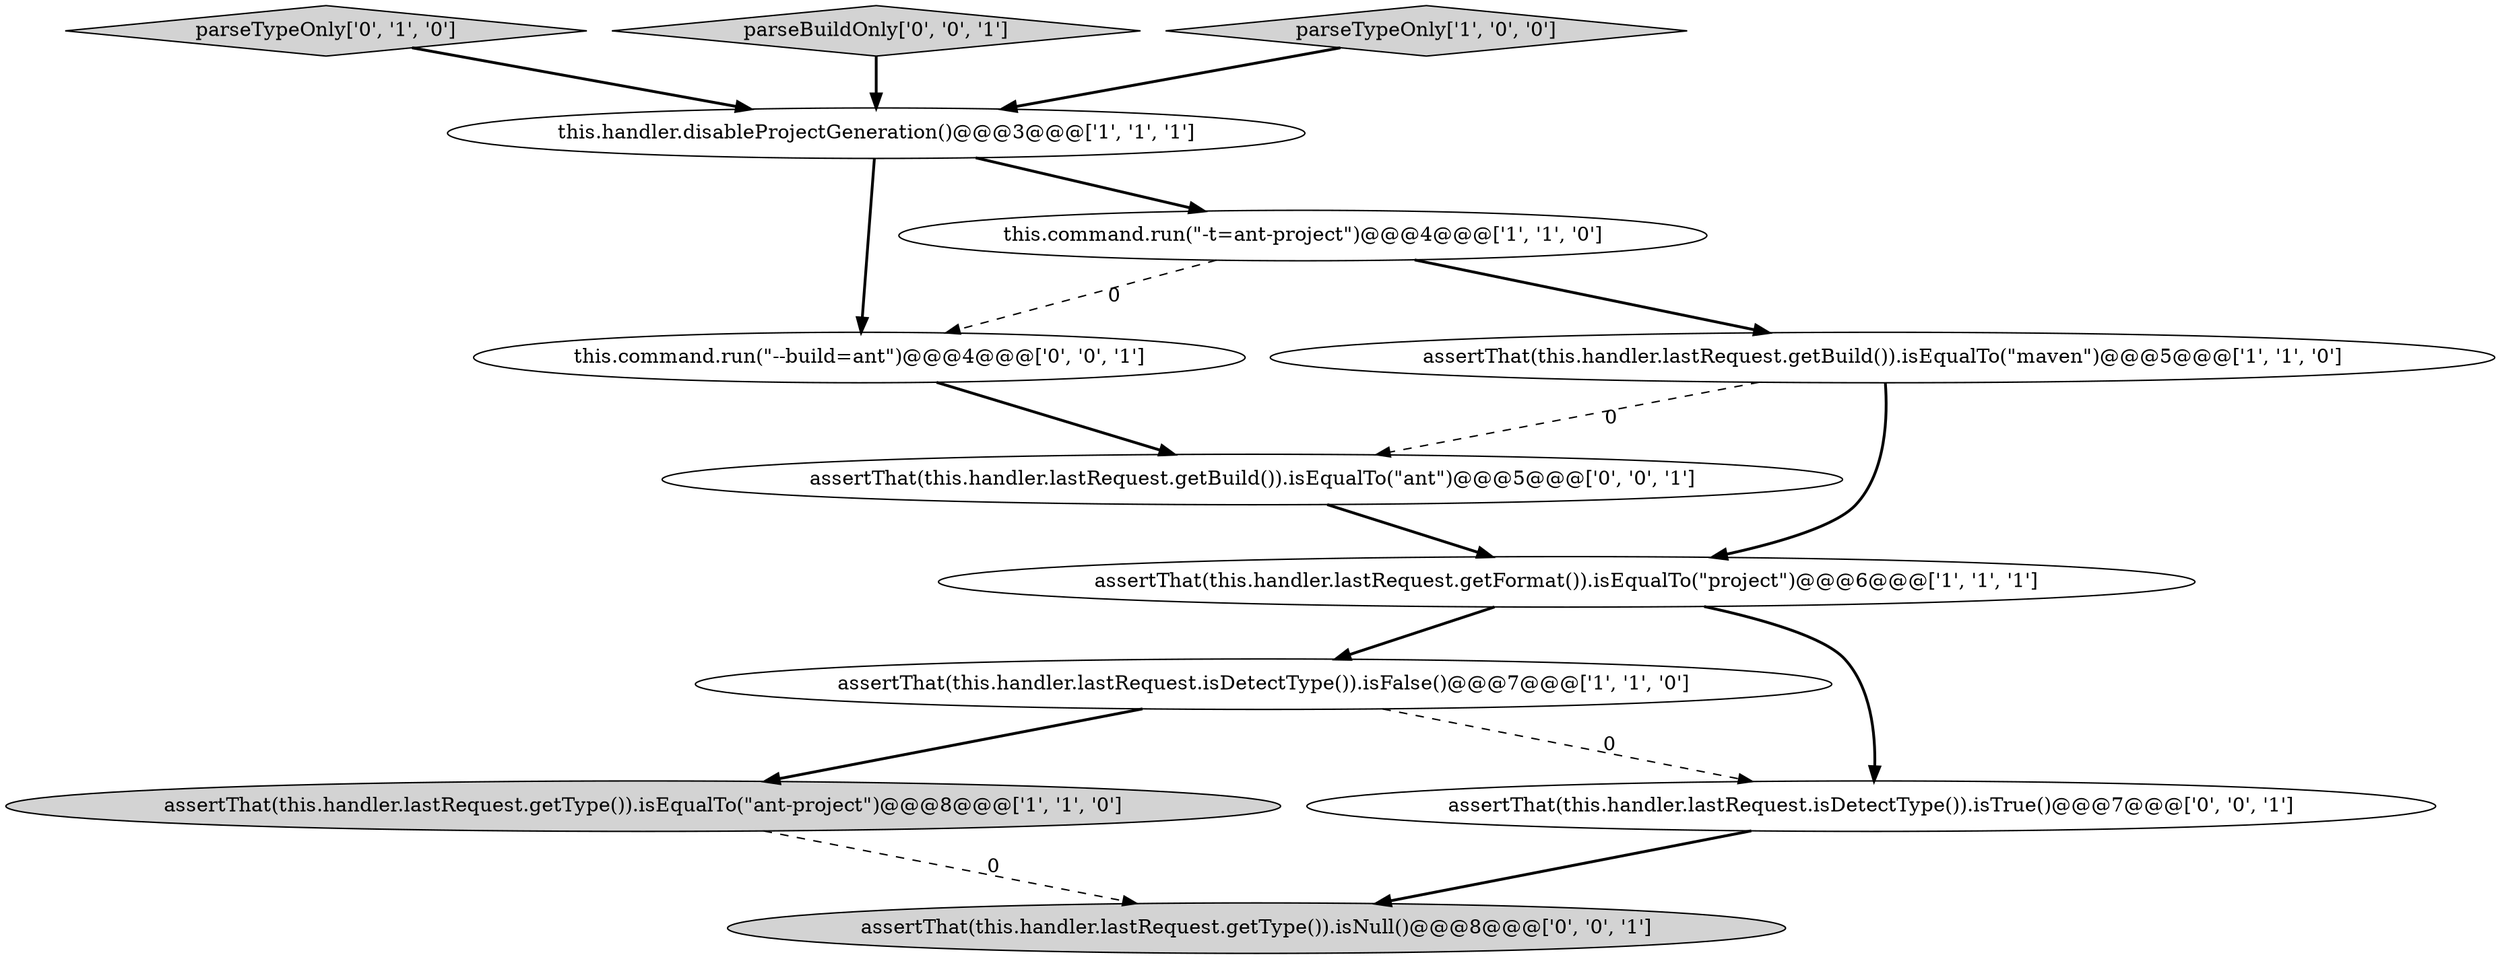 digraph {
9 [style = filled, label = "assertThat(this.handler.lastRequest.getType()).isNull()@@@8@@@['0', '0', '1']", fillcolor = lightgray, shape = ellipse image = "AAA0AAABBB3BBB"];
0 [style = filled, label = "assertThat(this.handler.lastRequest.isDetectType()).isFalse()@@@7@@@['1', '1', '0']", fillcolor = white, shape = ellipse image = "AAA0AAABBB1BBB"];
12 [style = filled, label = "assertThat(this.handler.lastRequest.isDetectType()).isTrue()@@@7@@@['0', '0', '1']", fillcolor = white, shape = ellipse image = "AAA0AAABBB3BBB"];
5 [style = filled, label = "this.handler.disableProjectGeneration()@@@3@@@['1', '1', '1']", fillcolor = white, shape = ellipse image = "AAA0AAABBB1BBB"];
7 [style = filled, label = "parseTypeOnly['0', '1', '0']", fillcolor = lightgray, shape = diamond image = "AAA0AAABBB2BBB"];
6 [style = filled, label = "assertThat(this.handler.lastRequest.getFormat()).isEqualTo(\"project\")@@@6@@@['1', '1', '1']", fillcolor = white, shape = ellipse image = "AAA0AAABBB1BBB"];
10 [style = filled, label = "assertThat(this.handler.lastRequest.getBuild()).isEqualTo(\"ant\")@@@5@@@['0', '0', '1']", fillcolor = white, shape = ellipse image = "AAA0AAABBB3BBB"];
2 [style = filled, label = "assertThat(this.handler.lastRequest.getType()).isEqualTo(\"ant-project\")@@@8@@@['1', '1', '0']", fillcolor = lightgray, shape = ellipse image = "AAA0AAABBB1BBB"];
3 [style = filled, label = "assertThat(this.handler.lastRequest.getBuild()).isEqualTo(\"maven\")@@@5@@@['1', '1', '0']", fillcolor = white, shape = ellipse image = "AAA0AAABBB1BBB"];
8 [style = filled, label = "this.command.run(\"--build=ant\")@@@4@@@['0', '0', '1']", fillcolor = white, shape = ellipse image = "AAA0AAABBB3BBB"];
4 [style = filled, label = "this.command.run(\"-t=ant-project\")@@@4@@@['1', '1', '0']", fillcolor = white, shape = ellipse image = "AAA0AAABBB1BBB"];
11 [style = filled, label = "parseBuildOnly['0', '0', '1']", fillcolor = lightgray, shape = diamond image = "AAA0AAABBB3BBB"];
1 [style = filled, label = "parseTypeOnly['1', '0', '0']", fillcolor = lightgray, shape = diamond image = "AAA0AAABBB1BBB"];
1->5 [style = bold, label=""];
4->3 [style = bold, label=""];
3->6 [style = bold, label=""];
5->8 [style = bold, label=""];
7->5 [style = bold, label=""];
8->10 [style = bold, label=""];
6->0 [style = bold, label=""];
11->5 [style = bold, label=""];
4->8 [style = dashed, label="0"];
3->10 [style = dashed, label="0"];
0->12 [style = dashed, label="0"];
12->9 [style = bold, label=""];
2->9 [style = dashed, label="0"];
10->6 [style = bold, label=""];
5->4 [style = bold, label=""];
0->2 [style = bold, label=""];
6->12 [style = bold, label=""];
}
